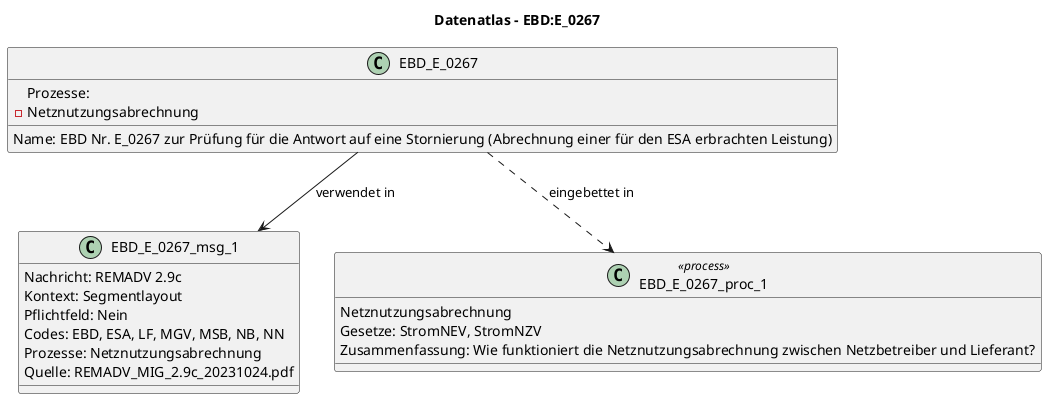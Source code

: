 @startuml
title Datenatlas – EBD:E_0267
class EBD_E_0267 {
  Name: EBD Nr. E_0267 zur Prüfung für die Antwort auf eine Stornierung (Abrechnung einer für den ESA erbrachten Leistung)
  Prozesse:
    - Netznutzungsabrechnung
}
class EBD_E_0267_msg_1 {
  Nachricht: REMADV 2.9c
  Kontext: Segmentlayout
  Pflichtfeld: Nein
  Codes: EBD, ESA, LF, MGV, MSB, NB, NN
  Prozesse: Netznutzungsabrechnung
  Quelle: REMADV_MIG_2.9c_20231024.pdf
}
EBD_E_0267 --> EBD_E_0267_msg_1 : verwendet in
class EBD_E_0267_proc_1 <<process>> {
  Netznutzungsabrechnung
  Gesetze: StromNEV, StromNZV
  Zusammenfassung: Wie funktioniert die Netznutzungsabrechnung zwischen Netzbetreiber und Lieferant?
}
EBD_E_0267 ..> EBD_E_0267_proc_1 : eingebettet in
@enduml